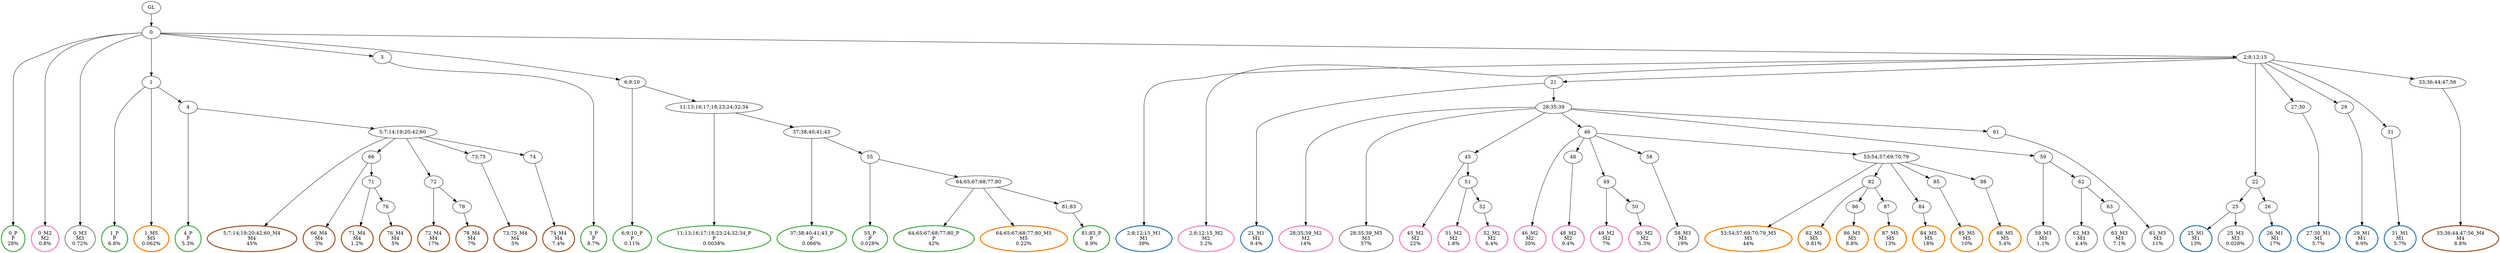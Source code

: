 digraph T {
	{
		rank=same
		98 [penwidth=3,colorscheme=set19,color=3,label="0_P\nP\n28%"]
		96 [penwidth=3,colorscheme=set19,color=3,label="1_P\nP\n6.8%"]
		94 [penwidth=3,colorscheme=set19,color=3,label="4_P\nP\n5.3%"]
		92 [penwidth=3,colorscheme=set19,color=3,label="3_P\nP\n8.7%"]
		90 [penwidth=3,colorscheme=set19,color=3,label="6;9;10_P\nP\n0.11%"]
		88 [penwidth=3,colorscheme=set19,color=3,label="11;13;16;17;18;23;24;32;34_P\nP\n0.0038%"]
		86 [penwidth=3,colorscheme=set19,color=3,label="37;38;40;41;43_P\nP\n0.066%"]
		84 [penwidth=3,colorscheme=set19,color=3,label="55_P\nP\n0.028%"]
		82 [penwidth=3,colorscheme=set19,color=3,label="64;65;67;68;77;80_P\nP\n42%"]
		80 [penwidth=3,colorscheme=set19,color=3,label="81;83_P\nP\n8.9%"]
		78 [penwidth=3,colorscheme=set19,color=2,label="2;8;12;15_M1\nM1\n39%"]
		76 [penwidth=3,colorscheme=set19,color=2,label="21_M1\nM1\n9.4%"]
		73 [penwidth=3,colorscheme=set19,color=2,label="25_M1\nM1\n13%"]
		71 [penwidth=3,colorscheme=set19,color=2,label="26_M1\nM1\n17%"]
		69 [penwidth=3,colorscheme=set19,color=2,label="27;30_M1\nM1\n5.7%"]
		67 [penwidth=3,colorscheme=set19,color=2,label="29_M1\nM1\n9.9%"]
		65 [penwidth=3,colorscheme=set19,color=2,label="31_M1\nM1\n5.7%"]
		64 [penwidth=3,colorscheme=set19,color=8,label="0_M2\nM2\n0.8%"]
		63 [penwidth=3,colorscheme=set19,color=8,label="2;8;12;15_M2\nM2\n3.2%"]
		61 [penwidth=3,colorscheme=set19,color=8,label="28;35;39_M2\nM2\n14%"]
		59 [penwidth=3,colorscheme=set19,color=8,label="45_M2\nM2\n22%"]
		57 [penwidth=3,colorscheme=set19,color=8,label="51_M2\nM2\n1.8%"]
		55 [penwidth=3,colorscheme=set19,color=8,label="52_M2\nM2\n6.4%"]
		53 [penwidth=3,colorscheme=set19,color=8,label="46_M2\nM2\n30%"]
		51 [penwidth=3,colorscheme=set19,color=8,label="48_M2\nM2\n9.4%"]
		49 [penwidth=3,colorscheme=set19,color=8,label="49_M2\nM2\n7%"]
		47 [penwidth=3,colorscheme=set19,color=8,label="50_M2\nM2\n5.3%"]
		46 [penwidth=3,colorscheme=set19,color=9,label="0_M3\nM3\n0.72%"]
		45 [penwidth=3,colorscheme=set19,color=9,label="28;35;39_M3\nM3\n57%"]
		43 [penwidth=3,colorscheme=set19,color=9,label="58_M3\nM3\n19%"]
		41 [penwidth=3,colorscheme=set19,color=9,label="59_M3\nM3\n1.1%"]
		39 [penwidth=3,colorscheme=set19,color=9,label="62_M3\nM3\n4.4%"]
		37 [penwidth=3,colorscheme=set19,color=9,label="63_M3\nM3\n7.1%"]
		35 [penwidth=3,colorscheme=set19,color=9,label="61_M3\nM3\n11%"]
		34 [penwidth=3,colorscheme=set19,color=9,label="25_M3\nM3\n0.028%"]
		32 [penwidth=3,colorscheme=set19,color=7,label="5;7;14;19;20;42;60_M4\nM4\n45%"]
		30 [penwidth=3,colorscheme=set19,color=7,label="66_M4\nM4\n3%"]
		28 [penwidth=3,colorscheme=set19,color=7,label="71_M4\nM4\n1.2%"]
		26 [penwidth=3,colorscheme=set19,color=7,label="76_M4\nM4\n5%"]
		24 [penwidth=3,colorscheme=set19,color=7,label="72_M4\nM4\n17%"]
		22 [penwidth=3,colorscheme=set19,color=7,label="78_M4\nM4\n7%"]
		20 [penwidth=3,colorscheme=set19,color=7,label="73;75_M4\nM4\n5%"]
		18 [penwidth=3,colorscheme=set19,color=7,label="74_M4\nM4\n7.4%"]
		16 [penwidth=3,colorscheme=set19,color=7,label="33;36;44;47;56_M4\nM4\n8.8%"]
		15 [penwidth=3,colorscheme=set19,color=5,label="1_M5\nM5\n0.062%"]
		13 [penwidth=3,colorscheme=set19,color=5,label="53;54;57;69;70;79_M5\nM5\n44%"]
		11 [penwidth=3,colorscheme=set19,color=5,label="82_M5\nM5\n0.81%"]
		9 [penwidth=3,colorscheme=set19,color=5,label="86_M5\nM5\n8.8%"]
		7 [penwidth=3,colorscheme=set19,color=5,label="87_M5\nM5\n13%"]
		5 [penwidth=3,colorscheme=set19,color=5,label="84_M5\nM5\n18%"]
		3 [penwidth=3,colorscheme=set19,color=5,label="85_M5\nM5\n10%"]
		1 [penwidth=3,colorscheme=set19,color=5,label="88_M5\nM5\n5.4%"]
		0 [penwidth=3,colorscheme=set19,color=5,label="64;65;67;68;77;80_M5\nM5\n0.22%"]
	}
	100 [label="GL"]
	99 [label="0"]
	97 [label="1"]
	95 [label="4"]
	93 [label="3"]
	91 [label="6;9;10"]
	89 [label="11;13;16;17;18;23;24;32;34"]
	87 [label="37;38;40;41;43"]
	85 [label="55"]
	83 [label="64;65;67;68;77;80"]
	81 [label="81;83"]
	79 [label="2;8;12;15"]
	77 [label="21"]
	75 [label="22"]
	74 [label="25"]
	72 [label="26"]
	70 [label="27;30"]
	68 [label="29"]
	66 [label="31"]
	62 [label="28;35;39"]
	60 [label="45"]
	58 [label="51"]
	56 [label="52"]
	54 [label="46"]
	52 [label="48"]
	50 [label="49"]
	48 [label="50"]
	44 [label="58"]
	42 [label="59"]
	40 [label="62"]
	38 [label="63"]
	36 [label="61"]
	33 [label="5;7;14;19;20;42;60"]
	31 [label="66"]
	29 [label="71"]
	27 [label="76"]
	25 [label="72"]
	23 [label="78"]
	21 [label="73;75"]
	19 [label="74"]
	17 [label="33;36;44;47;56"]
	14 [label="53;54;57;69;70;79"]
	12 [label="82"]
	10 [label="86"]
	8 [label="87"]
	6 [label="84"]
	4 [label="85"]
	2 [label="88"]
	100 -> 99
	99 -> 98
	99 -> 97
	99 -> 93
	99 -> 91
	99 -> 79
	99 -> 64
	99 -> 46
	97 -> 96
	97 -> 95
	97 -> 15
	95 -> 94
	95 -> 33
	93 -> 92
	91 -> 90
	91 -> 89
	89 -> 88
	89 -> 87
	87 -> 86
	87 -> 85
	85 -> 84
	85 -> 83
	83 -> 82
	83 -> 81
	83 -> 0
	81 -> 80
	79 -> 78
	79 -> 77
	79 -> 75
	79 -> 70
	79 -> 68
	79 -> 66
	79 -> 63
	79 -> 17
	77 -> 76
	77 -> 62
	75 -> 74
	75 -> 72
	74 -> 73
	74 -> 34
	72 -> 71
	70 -> 69
	68 -> 67
	66 -> 65
	62 -> 61
	62 -> 60
	62 -> 54
	62 -> 45
	62 -> 42
	62 -> 36
	60 -> 59
	60 -> 58
	58 -> 57
	58 -> 56
	56 -> 55
	54 -> 53
	54 -> 52
	54 -> 50
	54 -> 44
	54 -> 14
	52 -> 51
	50 -> 49
	50 -> 48
	48 -> 47
	44 -> 43
	42 -> 41
	42 -> 40
	40 -> 39
	40 -> 38
	38 -> 37
	36 -> 35
	33 -> 32
	33 -> 31
	33 -> 25
	33 -> 21
	33 -> 19
	31 -> 30
	31 -> 29
	29 -> 28
	29 -> 27
	27 -> 26
	25 -> 24
	25 -> 23
	23 -> 22
	21 -> 20
	19 -> 18
	17 -> 16
	14 -> 13
	14 -> 12
	14 -> 6
	14 -> 4
	14 -> 2
	12 -> 11
	12 -> 10
	12 -> 8
	10 -> 9
	8 -> 7
	6 -> 5
	4 -> 3
	2 -> 1
}
